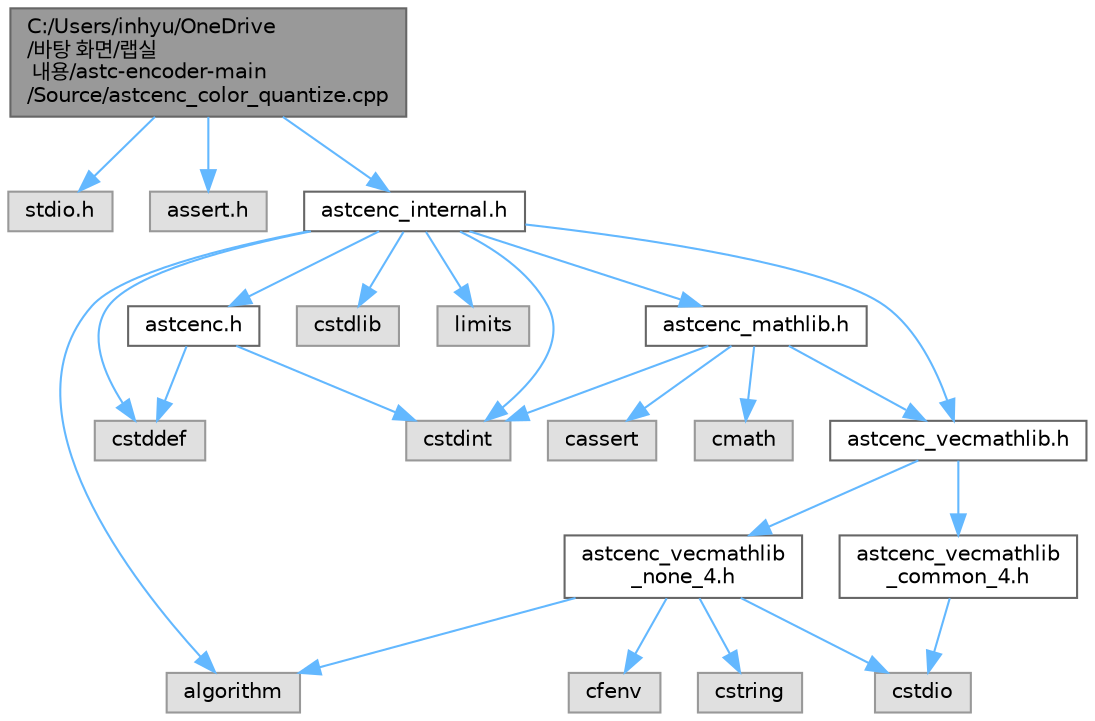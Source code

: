 digraph "C:/Users/inhyu/OneDrive/바탕 화면/랩실 내용/astc-encoder-main/Source/astcenc_color_quantize.cpp"
{
 // LATEX_PDF_SIZE
  bgcolor="transparent";
  edge [fontname=Helvetica,fontsize=10,labelfontname=Helvetica,labelfontsize=10];
  node [fontname=Helvetica,fontsize=10,shape=box,height=0.2,width=0.4];
  Node1 [id="Node000001",label="C:/Users/inhyu/OneDrive\l/바탕 화면/랩실\l 내용/astc-encoder-main\l/Source/astcenc_color_quantize.cpp",height=0.2,width=0.4,color="gray40", fillcolor="grey60", style="filled", fontcolor="black",tooltip=" "];
  Node1 -> Node2 [id="edge25_Node000001_Node000002",color="steelblue1",style="solid",tooltip=" "];
  Node2 [id="Node000002",label="stdio.h",height=0.2,width=0.4,color="grey60", fillcolor="#E0E0E0", style="filled",tooltip=" "];
  Node1 -> Node3 [id="edge26_Node000001_Node000003",color="steelblue1",style="solid",tooltip=" "];
  Node3 [id="Node000003",label="assert.h",height=0.2,width=0.4,color="grey60", fillcolor="#E0E0E0", style="filled",tooltip=" "];
  Node1 -> Node4 [id="edge27_Node000001_Node000004",color="steelblue1",style="solid",tooltip=" "];
  Node4 [id="Node000004",label="astcenc_internal.h",height=0.2,width=0.4,color="grey40", fillcolor="white", style="filled",URL="$astcenc__internal_8h.html",tooltip=" "];
  Node4 -> Node5 [id="edge28_Node000004_Node000005",color="steelblue1",style="solid",tooltip=" "];
  Node5 [id="Node000005",label="algorithm",height=0.2,width=0.4,color="grey60", fillcolor="#E0E0E0", style="filled",tooltip=" "];
  Node4 -> Node6 [id="edge29_Node000004_Node000006",color="steelblue1",style="solid",tooltip=" "];
  Node6 [id="Node000006",label="cstddef",height=0.2,width=0.4,color="grey60", fillcolor="#E0E0E0", style="filled",tooltip=" "];
  Node4 -> Node7 [id="edge30_Node000004_Node000007",color="steelblue1",style="solid",tooltip=" "];
  Node7 [id="Node000007",label="cstdint",height=0.2,width=0.4,color="grey60", fillcolor="#E0E0E0", style="filled",tooltip=" "];
  Node4 -> Node8 [id="edge31_Node000004_Node000008",color="steelblue1",style="solid",tooltip=" "];
  Node8 [id="Node000008",label="cstdlib",height=0.2,width=0.4,color="grey60", fillcolor="#E0E0E0", style="filled",tooltip=" "];
  Node4 -> Node9 [id="edge32_Node000004_Node000009",color="steelblue1",style="solid",tooltip=" "];
  Node9 [id="Node000009",label="limits",height=0.2,width=0.4,color="grey60", fillcolor="#E0E0E0", style="filled",tooltip=" "];
  Node4 -> Node10 [id="edge33_Node000004_Node000010",color="steelblue1",style="solid",tooltip=" "];
  Node10 [id="Node000010",label="astcenc.h",height=0.2,width=0.4,color="grey40", fillcolor="white", style="filled",URL="$astcenc_8h.html",tooltip=" "];
  Node10 -> Node6 [id="edge34_Node000010_Node000006",color="steelblue1",style="solid",tooltip=" "];
  Node10 -> Node7 [id="edge35_Node000010_Node000007",color="steelblue1",style="solid",tooltip=" "];
  Node4 -> Node11 [id="edge36_Node000004_Node000011",color="steelblue1",style="solid",tooltip=" "];
  Node11 [id="Node000011",label="astcenc_mathlib.h",height=0.2,width=0.4,color="grey40", fillcolor="white", style="filled",URL="$astcenc__mathlib_8h.html",tooltip=" "];
  Node11 -> Node12 [id="edge37_Node000011_Node000012",color="steelblue1",style="solid",tooltip=" "];
  Node12 [id="Node000012",label="cassert",height=0.2,width=0.4,color="grey60", fillcolor="#E0E0E0", style="filled",tooltip=" "];
  Node11 -> Node7 [id="edge38_Node000011_Node000007",color="steelblue1",style="solid",tooltip=" "];
  Node11 -> Node13 [id="edge39_Node000011_Node000013",color="steelblue1",style="solid",tooltip=" "];
  Node13 [id="Node000013",label="cmath",height=0.2,width=0.4,color="grey60", fillcolor="#E0E0E0", style="filled",tooltip=" "];
  Node11 -> Node14 [id="edge40_Node000011_Node000014",color="steelblue1",style="solid",tooltip=" "];
  Node14 [id="Node000014",label="astcenc_vecmathlib.h",height=0.2,width=0.4,color="grey40", fillcolor="white", style="filled",URL="$astcenc__vecmathlib_8h.html",tooltip=" "];
  Node14 -> Node15 [id="edge41_Node000014_Node000015",color="steelblue1",style="solid",tooltip=" "];
  Node15 [id="Node000015",label="astcenc_vecmathlib\l_none_4.h",height=0.2,width=0.4,color="grey40", fillcolor="white", style="filled",URL="$astcenc__vecmathlib__none__4_8h.html",tooltip=" "];
  Node15 -> Node5 [id="edge42_Node000015_Node000005",color="steelblue1",style="solid",tooltip=" "];
  Node15 -> Node16 [id="edge43_Node000015_Node000016",color="steelblue1",style="solid",tooltip=" "];
  Node16 [id="Node000016",label="cstdio",height=0.2,width=0.4,color="grey60", fillcolor="#E0E0E0", style="filled",tooltip=" "];
  Node15 -> Node17 [id="edge44_Node000015_Node000017",color="steelblue1",style="solid",tooltip=" "];
  Node17 [id="Node000017",label="cstring",height=0.2,width=0.4,color="grey60", fillcolor="#E0E0E0", style="filled",tooltip=" "];
  Node15 -> Node18 [id="edge45_Node000015_Node000018",color="steelblue1",style="solid",tooltip=" "];
  Node18 [id="Node000018",label="cfenv",height=0.2,width=0.4,color="grey60", fillcolor="#E0E0E0", style="filled",tooltip=" "];
  Node14 -> Node19 [id="edge46_Node000014_Node000019",color="steelblue1",style="solid",tooltip=" "];
  Node19 [id="Node000019",label="astcenc_vecmathlib\l_common_4.h",height=0.2,width=0.4,color="grey40", fillcolor="white", style="filled",URL="$astcenc__vecmathlib__common__4_8h.html",tooltip=" "];
  Node19 -> Node16 [id="edge47_Node000019_Node000016",color="steelblue1",style="solid",tooltip=" "];
  Node4 -> Node14 [id="edge48_Node000004_Node000014",color="steelblue1",style="solid",tooltip=" "];
}
